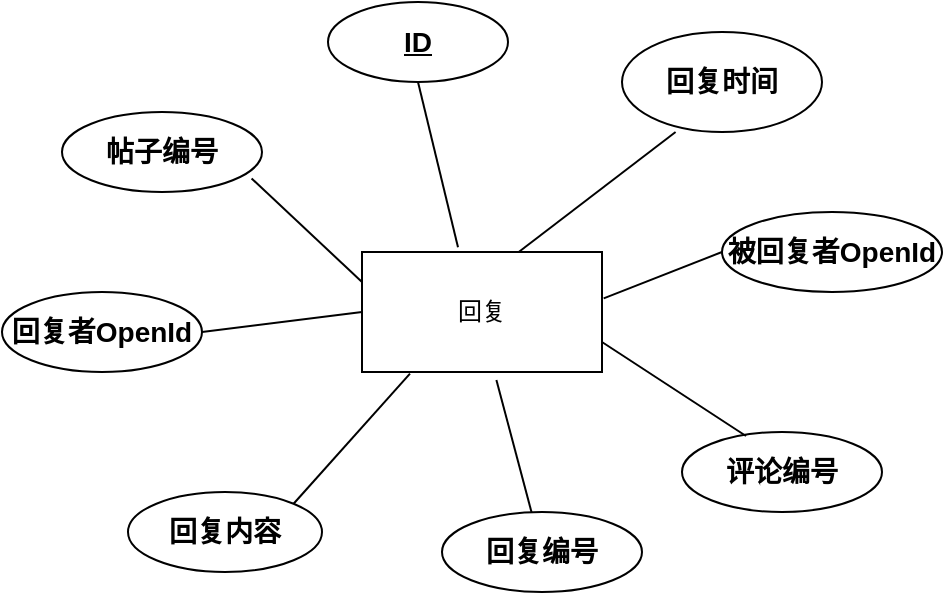 <mxfile version="10.6.7" type="github"><diagram id="Fmj5Wr4w2907MUU8FOYN" name="第 1 页"><mxGraphModel dx="1236" dy="545" grid="1" gridSize="10" guides="1" tooltips="1" connect="1" arrows="1" fold="1" page="1" pageScale="1" pageWidth="827" pageHeight="1169" math="0" shadow="0"><root><mxCell id="0"/><mxCell id="1" parent="0"/><mxCell id="l28i_EXJH0AN1FbZ7f9C-1" value="回复" style="rounded=0;whiteSpace=wrap;html=1;" vertex="1" parent="1"><mxGeometry x="340" y="150" width="120" height="60" as="geometry"/></mxCell><mxCell id="l28i_EXJH0AN1FbZ7f9C-2" value="&lt;font style=&quot;font-size: 14px&quot;&gt;&lt;b&gt;帖子编号&lt;/b&gt;&lt;/font&gt;" style="ellipse;whiteSpace=wrap;html=1;" vertex="1" parent="1"><mxGeometry x="190" y="80" width="100" height="40" as="geometry"/></mxCell><mxCell id="l28i_EXJH0AN1FbZ7f9C-3" value="&lt;font style=&quot;font-size: 14px&quot;&gt;&lt;b&gt;回复者OpenId&lt;/b&gt;&lt;/font&gt;" style="ellipse;whiteSpace=wrap;html=1;" vertex="1" parent="1"><mxGeometry x="160" y="170" width="100" height="40" as="geometry"/></mxCell><mxCell id="l28i_EXJH0AN1FbZ7f9C-4" value="&lt;b&gt;&lt;font style=&quot;font-size: 14px&quot;&gt;回复内容&lt;/font&gt;&lt;/b&gt;" style="ellipse;whiteSpace=wrap;html=1;" vertex="1" parent="1"><mxGeometry x="223" y="270" width="97" height="40" as="geometry"/></mxCell><mxCell id="l28i_EXJH0AN1FbZ7f9C-5" value="&lt;font style=&quot;font-size: 14px&quot;&gt;&lt;b&gt;&lt;u&gt;ID&lt;/u&gt;&lt;/b&gt;&lt;/font&gt;" style="ellipse;whiteSpace=wrap;html=1;" vertex="1" parent="1"><mxGeometry x="323" y="25" width="90" height="40" as="geometry"/></mxCell><mxCell id="l28i_EXJH0AN1FbZ7f9C-6" value="&lt;b&gt;&lt;font style=&quot;font-size: 14px&quot;&gt;被回复者OpenId&lt;/font&gt;&lt;/b&gt;" style="ellipse;whiteSpace=wrap;html=1;" vertex="1" parent="1"><mxGeometry x="520" y="130" width="110" height="40" as="geometry"/></mxCell><mxCell id="l28i_EXJH0AN1FbZ7f9C-7" value="&lt;b&gt;&lt;font style=&quot;font-size: 14px&quot;&gt;回复时间&lt;/font&gt;&lt;/b&gt;" style="ellipse;whiteSpace=wrap;html=1;" vertex="1" parent="1"><mxGeometry x="470" y="40" width="100" height="50" as="geometry"/></mxCell><mxCell id="l28i_EXJH0AN1FbZ7f9C-8" value="&lt;b&gt;&lt;font style=&quot;font-size: 14px&quot;&gt;评论编号&lt;/font&gt;&lt;/b&gt;" style="ellipse;whiteSpace=wrap;html=1;" vertex="1" parent="1"><mxGeometry x="500" y="240" width="100" height="40" as="geometry"/></mxCell><mxCell id="l28i_EXJH0AN1FbZ7f9C-9" value="&lt;font style=&quot;font-size: 14px&quot;&gt;&lt;b&gt;回复编号&lt;/b&gt;&lt;/font&gt;" style="ellipse;whiteSpace=wrap;html=1;" vertex="1" parent="1"><mxGeometry x="380" y="280" width="100" height="40" as="geometry"/></mxCell><mxCell id="l28i_EXJH0AN1FbZ7f9C-11" value="" style="endArrow=none;html=1;entryX=0.5;entryY=1;entryDx=0;entryDy=0;exitX=0.4;exitY=-0.04;exitDx=0;exitDy=0;exitPerimeter=0;" edge="1" parent="1" source="l28i_EXJH0AN1FbZ7f9C-1" target="l28i_EXJH0AN1FbZ7f9C-5"><mxGeometry width="50" height="50" relative="1" as="geometry"><mxPoint x="160" y="390" as="sourcePoint"/><mxPoint x="210" y="340" as="targetPoint"/></mxGeometry></mxCell><mxCell id="l28i_EXJH0AN1FbZ7f9C-12" value="" style="endArrow=none;html=1;entryX=0.268;entryY=1;entryDx=0;entryDy=0;entryPerimeter=0;exitX=0.653;exitY=0;exitDx=0;exitDy=0;exitPerimeter=0;" edge="1" parent="1" source="l28i_EXJH0AN1FbZ7f9C-1" target="l28i_EXJH0AN1FbZ7f9C-7"><mxGeometry width="50" height="50" relative="1" as="geometry"><mxPoint x="170" y="400" as="sourcePoint"/><mxPoint x="220" y="350" as="targetPoint"/></mxGeometry></mxCell><mxCell id="l28i_EXJH0AN1FbZ7f9C-13" value="" style="endArrow=none;html=1;entryX=0;entryY=0.5;entryDx=0;entryDy=0;exitX=1.007;exitY=0.387;exitDx=0;exitDy=0;exitPerimeter=0;" edge="1" parent="1" source="l28i_EXJH0AN1FbZ7f9C-1" target="l28i_EXJH0AN1FbZ7f9C-6"><mxGeometry width="50" height="50" relative="1" as="geometry"><mxPoint x="180" y="410" as="sourcePoint"/><mxPoint x="230" y="360" as="targetPoint"/></mxGeometry></mxCell><mxCell id="l28i_EXJH0AN1FbZ7f9C-14" value="" style="endArrow=none;html=1;entryX=0.32;entryY=0.05;entryDx=0;entryDy=0;entryPerimeter=0;exitX=1;exitY=0.75;exitDx=0;exitDy=0;" edge="1" parent="1" source="l28i_EXJH0AN1FbZ7f9C-1" target="l28i_EXJH0AN1FbZ7f9C-8"><mxGeometry width="50" height="50" relative="1" as="geometry"><mxPoint x="190" y="420" as="sourcePoint"/><mxPoint x="240" y="370" as="targetPoint"/></mxGeometry></mxCell><mxCell id="l28i_EXJH0AN1FbZ7f9C-15" value="" style="endArrow=none;html=1;entryX=0.56;entryY=1.067;entryDx=0;entryDy=0;entryPerimeter=0;" edge="1" parent="1" source="l28i_EXJH0AN1FbZ7f9C-9" target="l28i_EXJH0AN1FbZ7f9C-1"><mxGeometry width="50" height="50" relative="1" as="geometry"><mxPoint x="200" y="430" as="sourcePoint"/><mxPoint x="250" y="380" as="targetPoint"/></mxGeometry></mxCell><mxCell id="l28i_EXJH0AN1FbZ7f9C-16" value="" style="endArrow=none;html=1;entryX=0.2;entryY=1.013;entryDx=0;entryDy=0;entryPerimeter=0;exitX=1;exitY=0;exitDx=0;exitDy=0;" edge="1" parent="1" source="l28i_EXJH0AN1FbZ7f9C-4" target="l28i_EXJH0AN1FbZ7f9C-1"><mxGeometry width="50" height="50" relative="1" as="geometry"><mxPoint x="210" y="440" as="sourcePoint"/><mxPoint x="260" y="390" as="targetPoint"/></mxGeometry></mxCell><mxCell id="l28i_EXJH0AN1FbZ7f9C-17" value="" style="endArrow=none;html=1;entryX=0;entryY=0.5;entryDx=0;entryDy=0;exitX=1;exitY=0.5;exitDx=0;exitDy=0;" edge="1" parent="1" source="l28i_EXJH0AN1FbZ7f9C-3" target="l28i_EXJH0AN1FbZ7f9C-1"><mxGeometry width="50" height="50" relative="1" as="geometry"><mxPoint x="220" y="450" as="sourcePoint"/><mxPoint x="270" y="400" as="targetPoint"/></mxGeometry></mxCell><mxCell id="l28i_EXJH0AN1FbZ7f9C-18" value="" style="endArrow=none;html=1;entryX=0;entryY=0.25;entryDx=0;entryDy=0;exitX=0.948;exitY=0.83;exitDx=0;exitDy=0;exitPerimeter=0;" edge="1" parent="1" source="l28i_EXJH0AN1FbZ7f9C-2" target="l28i_EXJH0AN1FbZ7f9C-1"><mxGeometry width="50" height="50" relative="1" as="geometry"><mxPoint x="230" y="460" as="sourcePoint"/><mxPoint x="280" y="410" as="targetPoint"/></mxGeometry></mxCell></root></mxGraphModel></diagram></mxfile>